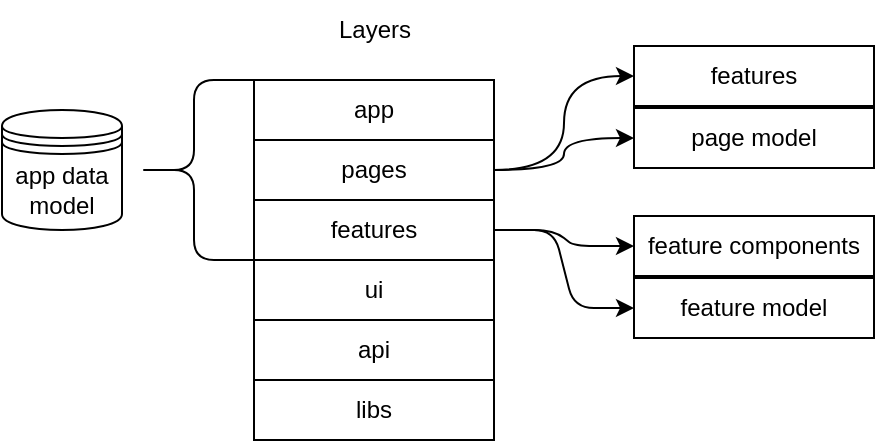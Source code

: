 <mxfile>
    <diagram id="EMN7rs7UG4snx1GSkgSJ" name="Страница 1">
        <mxGraphModel dx="919" dy="556" grid="1" gridSize="10" guides="1" tooltips="1" connect="1" arrows="1" fold="1" page="1" pageScale="1" pageWidth="827" pageHeight="1169" math="0" shadow="0">
            <root>
                <mxCell id="0"/>
                <mxCell id="1" parent="0"/>
                <mxCell id="7" value="app" style="rounded=0;whiteSpace=wrap;html=1;" vertex="1" parent="1">
                    <mxGeometry x="170" y="320" width="120" height="30" as="geometry"/>
                </mxCell>
                <mxCell id="36" style="edgeStyle=orthogonalEdgeStyle;curved=1;html=1;exitX=1;exitY=0.5;exitDx=0;exitDy=0;entryX=0;entryY=0.5;entryDx=0;entryDy=0;strokeColor=default;" edge="1" parent="1" source="8" target="35">
                    <mxGeometry relative="1" as="geometry"/>
                </mxCell>
                <mxCell id="37" style="edgeStyle=orthogonalEdgeStyle;curved=1;html=1;exitX=1;exitY=0.5;exitDx=0;exitDy=0;entryX=0;entryY=0.5;entryDx=0;entryDy=0;strokeColor=default;" edge="1" parent="1" source="8" target="20">
                    <mxGeometry relative="1" as="geometry"/>
                </mxCell>
                <mxCell id="8" value="pages" style="rounded=0;whiteSpace=wrap;html=1;" vertex="1" parent="1">
                    <mxGeometry x="170" y="350" width="120" height="30" as="geometry"/>
                </mxCell>
                <mxCell id="24" style="edgeStyle=entityRelationEdgeStyle;html=1;exitX=1;exitY=0.5;exitDx=0;exitDy=0;entryX=0;entryY=0.5;entryDx=0;entryDy=0;strokeColor=default;" edge="1" parent="1" source="9" target="23">
                    <mxGeometry relative="1" as="geometry"/>
                </mxCell>
                <mxCell id="25" style="edgeStyle=entityRelationEdgeStyle;html=1;exitX=1;exitY=0.5;exitDx=0;exitDy=0;entryX=0;entryY=0.5;entryDx=0;entryDy=0;strokeColor=default;" edge="1" parent="1" source="9" target="22">
                    <mxGeometry relative="1" as="geometry"/>
                </mxCell>
                <mxCell id="9" value="features" style="rounded=0;whiteSpace=wrap;html=1;" vertex="1" parent="1">
                    <mxGeometry x="170" y="380" width="120" height="30" as="geometry"/>
                </mxCell>
                <mxCell id="11" value="ui" style="rounded=0;whiteSpace=wrap;html=1;" vertex="1" parent="1">
                    <mxGeometry x="170" y="410" width="120" height="30" as="geometry"/>
                </mxCell>
                <mxCell id="12" value="api" style="rounded=0;whiteSpace=wrap;html=1;" vertex="1" parent="1">
                    <mxGeometry x="170" y="440" width="120" height="30" as="geometry"/>
                </mxCell>
                <mxCell id="13" value="libs" style="rounded=0;whiteSpace=wrap;html=1;" vertex="1" parent="1">
                    <mxGeometry x="170" y="470" width="120" height="30" as="geometry"/>
                </mxCell>
                <mxCell id="20" value="page model" style="rounded=0;whiteSpace=wrap;html=1;" vertex="1" parent="1">
                    <mxGeometry x="360" y="334" width="120" height="30" as="geometry"/>
                </mxCell>
                <mxCell id="22" value="feature model" style="rounded=0;whiteSpace=wrap;html=1;" vertex="1" parent="1">
                    <mxGeometry x="360" y="419" width="120" height="30" as="geometry"/>
                </mxCell>
                <mxCell id="23" value="feature components" style="rounded=0;whiteSpace=wrap;html=1;" vertex="1" parent="1">
                    <mxGeometry x="360" y="388" width="120" height="30" as="geometry"/>
                </mxCell>
                <mxCell id="27" value="app data model" style="shape=datastore;whiteSpace=wrap;html=1;" vertex="1" parent="1">
                    <mxGeometry x="44" y="335" width="60" height="60" as="geometry"/>
                </mxCell>
                <mxCell id="33" value="" style="shape=curlyBracket;whiteSpace=wrap;html=1;rounded=1;labelPosition=left;verticalLabelPosition=middle;align=right;verticalAlign=middle;" vertex="1" parent="1">
                    <mxGeometry x="110" y="320" width="60" height="90" as="geometry"/>
                </mxCell>
                <mxCell id="34" value="Layers" style="text;html=1;align=center;verticalAlign=middle;resizable=0;points=[];autosize=1;strokeColor=none;fillColor=none;" vertex="1" parent="1">
                    <mxGeometry x="200" y="280" width="60" height="30" as="geometry"/>
                </mxCell>
                <mxCell id="35" value="features" style="rounded=0;whiteSpace=wrap;html=1;" vertex="1" parent="1">
                    <mxGeometry x="360" y="303" width="120" height="30" as="geometry"/>
                </mxCell>
            </root>
        </mxGraphModel>
    </diagram>
</mxfile>